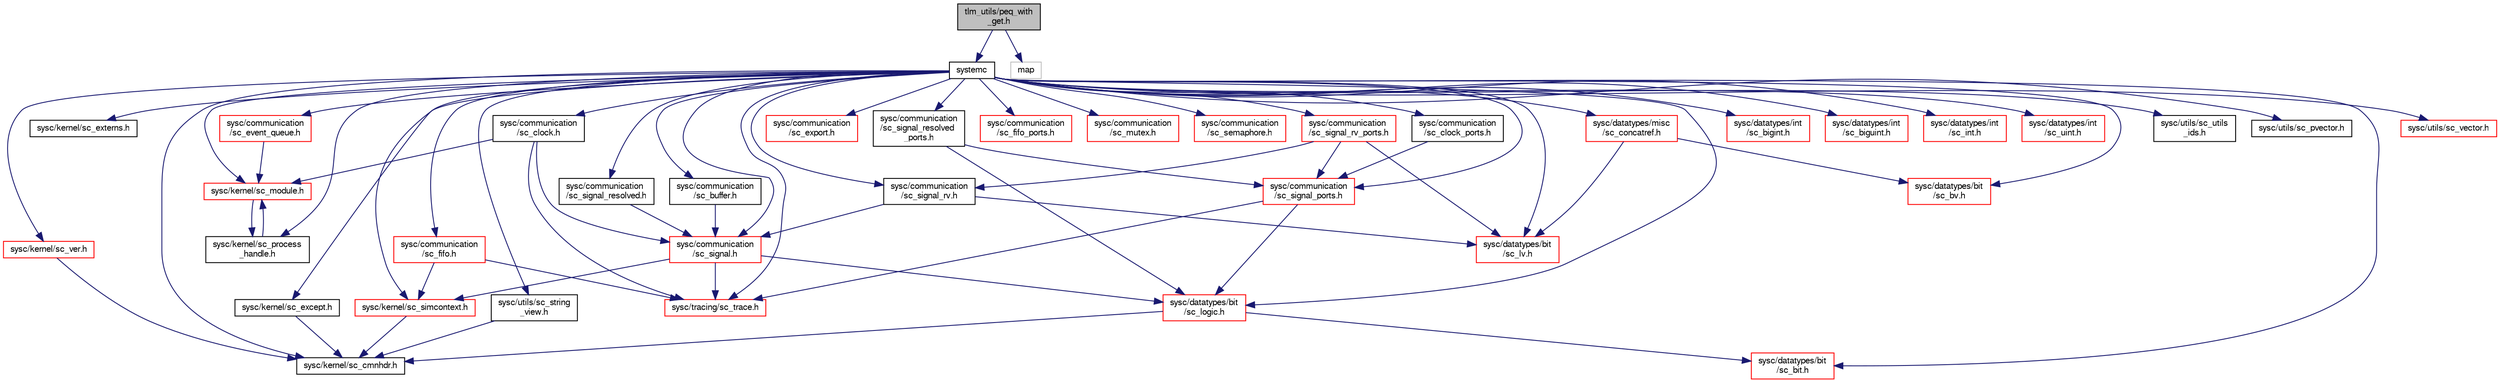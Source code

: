 digraph "tlm_utils/peq_with_get.h"
{
  edge [fontname="FreeSans",fontsize="10",labelfontname="FreeSans",labelfontsize="10"];
  node [fontname="FreeSans",fontsize="10",shape=record];
  Node0 [label="tlm_utils/peq_with\l_get.h",height=0.2,width=0.4,color="black", fillcolor="grey75", style="filled", fontcolor="black"];
  Node0 -> Node1 [color="midnightblue",fontsize="10",style="solid",fontname="FreeSans"];
  Node1 [label="systemc",height=0.2,width=0.4,color="black", fillcolor="white", style="filled",URL="/mnt/c/Users/fangk/Documents/hdl-playground/lib/systemc-2.3.3/objdir/docs/sysc/doxygen/systemc.tag$a00401.html"];
  Node1 -> Node2 [color="midnightblue",fontsize="10",style="solid",fontname="FreeSans"];
  Node2 [label="sysc/kernel/sc_cmnhdr.h",height=0.2,width=0.4,color="black", fillcolor="white", style="filled",URL="/mnt/c/Users/fangk/Documents/hdl-playground/lib/systemc-2.3.3/objdir/docs/sysc/doxygen/systemc.tag$a00224.html"];
  Node1 -> Node3 [color="midnightblue",fontsize="10",style="solid",fontname="FreeSans"];
  Node3 [label="sysc/kernel/sc_externs.h",height=0.2,width=0.4,color="black", fillcolor="white", style="filled",URL="/mnt/c/Users/fangk/Documents/hdl-playground/lib/systemc-2.3.3/objdir/docs/sysc/doxygen/systemc.tag$a00254.html"];
  Node1 -> Node4 [color="midnightblue",fontsize="10",style="solid",fontname="FreeSans"];
  Node4 [label="sysc/kernel/sc_except.h",height=0.2,width=0.4,color="black", fillcolor="white", style="filled",URL="/mnt/c/Users/fangk/Documents/hdl-playground/lib/systemc-2.3.3/objdir/docs/sysc/doxygen/systemc.tag$a00251.html"];
  Node4 -> Node2 [color="midnightblue",fontsize="10",style="solid",fontname="FreeSans"];
  Node1 -> Node5 [color="midnightblue",fontsize="10",style="solid",fontname="FreeSans"];
  Node5 [label="sysc/kernel/sc_module.h",height=0.2,width=0.4,color="red", fillcolor="white", style="filled",URL="/mnt/c/Users/fangk/Documents/hdl-playground/lib/systemc-2.3.3/objdir/docs/sysc/doxygen/systemc.tag$a00269.html"];
  Node5 -> Node38 [color="midnightblue",fontsize="10",style="solid",fontname="FreeSans"];
  Node38 [label="sysc/kernel/sc_process\l_handle.h",height=0.2,width=0.4,color="black", fillcolor="white", style="filled",URL="/mnt/c/Users/fangk/Documents/hdl-playground/lib/systemc-2.3.3/objdir/docs/sysc/doxygen/systemc.tag$a00296.html"];
  Node38 -> Node5 [color="midnightblue",fontsize="10",style="solid",fontname="FreeSans"];
  Node1 -> Node29 [color="midnightblue",fontsize="10",style="solid",fontname="FreeSans"];
  Node29 [label="sysc/kernel/sc_simcontext.h",height=0.2,width=0.4,color="red", fillcolor="white", style="filled",URL="/mnt/c/Users/fangk/Documents/hdl-playground/lib/systemc-2.3.3/objdir/docs/sysc/doxygen/systemc.tag$a00311.html"];
  Node29 -> Node2 [color="midnightblue",fontsize="10",style="solid",fontname="FreeSans"];
  Node1 -> Node38 [color="midnightblue",fontsize="10",style="solid",fontname="FreeSans"];
  Node1 -> Node40 [color="midnightblue",fontsize="10",style="solid",fontname="FreeSans"];
  Node40 [label="sysc/kernel/sc_ver.h",height=0.2,width=0.4,color="red", fillcolor="white", style="filled",URL="/mnt/c/Users/fangk/Documents/hdl-playground/lib/systemc-2.3.3/objdir/docs/sysc/doxygen/systemc.tag$a00332.html"];
  Node40 -> Node2 [color="midnightblue",fontsize="10",style="solid",fontname="FreeSans"];
  Node1 -> Node42 [color="midnightblue",fontsize="10",style="solid",fontname="FreeSans"];
  Node42 [label="sysc/communication\l/sc_buffer.h",height=0.2,width=0.4,color="black", fillcolor="white", style="filled",URL="/mnt/c/Users/fangk/Documents/hdl-playground/lib/systemc-2.3.3/objdir/docs/sysc/doxygen/systemc.tag$a00002.html"];
  Node42 -> Node43 [color="midnightblue",fontsize="10",style="solid",fontname="FreeSans"];
  Node43 [label="sysc/communication\l/sc_signal.h",height=0.2,width=0.4,color="red", fillcolor="white", style="filled",URL="/mnt/c/Users/fangk/Documents/hdl-playground/lib/systemc-2.3.3/objdir/docs/sysc/doxygen/systemc.tag$a00059.html"];
  Node43 -> Node29 [color="midnightblue",fontsize="10",style="solid",fontname="FreeSans"];
  Node43 -> Node34 [color="midnightblue",fontsize="10",style="solid",fontname="FreeSans"];
  Node34 [label="sysc/datatypes/bit\l/sc_logic.h",height=0.2,width=0.4,color="red", fillcolor="white", style="filled",URL="/mnt/c/Users/fangk/Documents/hdl-playground/lib/systemc-2.3.3/objdir/docs/sysc/doxygen/systemc.tag$a00098.html"];
  Node34 -> Node2 [color="midnightblue",fontsize="10",style="solid",fontname="FreeSans"];
  Node34 -> Node37 [color="midnightblue",fontsize="10",style="solid",fontname="FreeSans"];
  Node37 [label="sysc/datatypes/bit\l/sc_bit.h",height=0.2,width=0.4,color="red", fillcolor="white", style="filled",URL="/mnt/c/Users/fangk/Documents/hdl-playground/lib/systemc-2.3.3/objdir/docs/sysc/doxygen/systemc.tag$a00083.html"];
  Node43 -> Node48 [color="midnightblue",fontsize="10",style="solid",fontname="FreeSans"];
  Node48 [label="sysc/tracing/sc_trace.h",height=0.2,width=0.4,color="red", fillcolor="white", style="filled",URL="/mnt/c/Users/fangk/Documents/hdl-playground/lib/systemc-2.3.3/objdir/docs/sysc/doxygen/systemc.tag$a00341.html"];
  Node1 -> Node49 [color="midnightblue",fontsize="10",style="solid",fontname="FreeSans"];
  Node49 [label="sysc/communication\l/sc_clock.h",height=0.2,width=0.4,color="black", fillcolor="white", style="filled",URL="/mnt/c/Users/fangk/Documents/hdl-playground/lib/systemc-2.3.3/objdir/docs/sysc/doxygen/systemc.tag$a00005.html"];
  Node49 -> Node5 [color="midnightblue",fontsize="10",style="solid",fontname="FreeSans"];
  Node49 -> Node43 [color="midnightblue",fontsize="10",style="solid",fontname="FreeSans"];
  Node49 -> Node48 [color="midnightblue",fontsize="10",style="solid",fontname="FreeSans"];
  Node1 -> Node50 [color="midnightblue",fontsize="10",style="solid",fontname="FreeSans"];
  Node50 [label="sysc/communication\l/sc_clock_ports.h",height=0.2,width=0.4,color="black", fillcolor="white", style="filled",URL="/mnt/c/Users/fangk/Documents/hdl-playground/lib/systemc-2.3.3/objdir/docs/sysc/doxygen/systemc.tag$a00008.html"];
  Node50 -> Node51 [color="midnightblue",fontsize="10",style="solid",fontname="FreeSans"];
  Node51 [label="sysc/communication\l/sc_signal_ports.h",height=0.2,width=0.4,color="red", fillcolor="white", style="filled",URL="/mnt/c/Users/fangk/Documents/hdl-playground/lib/systemc-2.3.3/objdir/docs/sysc/doxygen/systemc.tag$a00065.html"];
  Node51 -> Node34 [color="midnightblue",fontsize="10",style="solid",fontname="FreeSans"];
  Node51 -> Node48 [color="midnightblue",fontsize="10",style="solid",fontname="FreeSans"];
  Node1 -> Node53 [color="midnightblue",fontsize="10",style="solid",fontname="FreeSans"];
  Node53 [label="sysc/communication\l/sc_event_queue.h",height=0.2,width=0.4,color="red", fillcolor="white", style="filled",URL="/mnt/c/Users/fangk/Documents/hdl-playground/lib/systemc-2.3.3/objdir/docs/sysc/doxygen/systemc.tag$a00017.html"];
  Node53 -> Node5 [color="midnightblue",fontsize="10",style="solid",fontname="FreeSans"];
  Node1 -> Node13 [color="midnightblue",fontsize="10",style="solid",fontname="FreeSans"];
  Node13 [label="sysc/communication\l/sc_export.h",height=0.2,width=0.4,color="red", fillcolor="white", style="filled",URL="/mnt/c/Users/fangk/Documents/hdl-playground/lib/systemc-2.3.3/objdir/docs/sysc/doxygen/systemc.tag$a00020.html"];
  Node1 -> Node54 [color="midnightblue",fontsize="10",style="solid",fontname="FreeSans"];
  Node54 [label="sysc/communication\l/sc_fifo.h",height=0.2,width=0.4,color="red", fillcolor="white", style="filled",URL="/mnt/c/Users/fangk/Documents/hdl-playground/lib/systemc-2.3.3/objdir/docs/sysc/doxygen/systemc.tag$a00023.html"];
  Node54 -> Node29 [color="midnightblue",fontsize="10",style="solid",fontname="FreeSans"];
  Node54 -> Node48 [color="midnightblue",fontsize="10",style="solid",fontname="FreeSans"];
  Node1 -> Node56 [color="midnightblue",fontsize="10",style="solid",fontname="FreeSans"];
  Node56 [label="sysc/communication\l/sc_fifo_ports.h",height=0.2,width=0.4,color="red", fillcolor="white", style="filled",URL="/mnt/c/Users/fangk/Documents/hdl-playground/lib/systemc-2.3.3/objdir/docs/sysc/doxygen/systemc.tag$a00029.html"];
  Node1 -> Node57 [color="midnightblue",fontsize="10",style="solid",fontname="FreeSans"];
  Node57 [label="sysc/communication\l/sc_mutex.h",height=0.2,width=0.4,color="red", fillcolor="white", style="filled",URL="/mnt/c/Users/fangk/Documents/hdl-playground/lib/systemc-2.3.3/objdir/docs/sysc/doxygen/systemc.tag$a00041.html"];
  Node1 -> Node59 [color="midnightblue",fontsize="10",style="solid",fontname="FreeSans"];
  Node59 [label="sysc/communication\l/sc_semaphore.h",height=0.2,width=0.4,color="red", fillcolor="white", style="filled",URL="/mnt/c/Users/fangk/Documents/hdl-playground/lib/systemc-2.3.3/objdir/docs/sysc/doxygen/systemc.tag$a00053.html"];
  Node1 -> Node43 [color="midnightblue",fontsize="10",style="solid",fontname="FreeSans"];
  Node1 -> Node51 [color="midnightblue",fontsize="10",style="solid",fontname="FreeSans"];
  Node1 -> Node61 [color="midnightblue",fontsize="10",style="solid",fontname="FreeSans"];
  Node61 [label="sysc/communication\l/sc_signal_resolved.h",height=0.2,width=0.4,color="black", fillcolor="white", style="filled",URL="/mnt/c/Users/fangk/Documents/hdl-playground/lib/systemc-2.3.3/objdir/docs/sysc/doxygen/systemc.tag$a00068.html"];
  Node61 -> Node43 [color="midnightblue",fontsize="10",style="solid",fontname="FreeSans"];
  Node1 -> Node62 [color="midnightblue",fontsize="10",style="solid",fontname="FreeSans"];
  Node62 [label="sysc/communication\l/sc_signal_resolved\l_ports.h",height=0.2,width=0.4,color="black", fillcolor="white", style="filled",URL="/mnt/c/Users/fangk/Documents/hdl-playground/lib/systemc-2.3.3/objdir/docs/sysc/doxygen/systemc.tag$a00071.html"];
  Node62 -> Node51 [color="midnightblue",fontsize="10",style="solid",fontname="FreeSans"];
  Node62 -> Node34 [color="midnightblue",fontsize="10",style="solid",fontname="FreeSans"];
  Node1 -> Node63 [color="midnightblue",fontsize="10",style="solid",fontname="FreeSans"];
  Node63 [label="sysc/communication\l/sc_signal_rv.h",height=0.2,width=0.4,color="black", fillcolor="white", style="filled",URL="/mnt/c/Users/fangk/Documents/hdl-playground/lib/systemc-2.3.3/objdir/docs/sysc/doxygen/systemc.tag$a00074.html"];
  Node63 -> Node43 [color="midnightblue",fontsize="10",style="solid",fontname="FreeSans"];
  Node63 -> Node64 [color="midnightblue",fontsize="10",style="solid",fontname="FreeSans"];
  Node64 [label="sysc/datatypes/bit\l/sc_lv.h",height=0.2,width=0.4,color="red", fillcolor="white", style="filled",URL="/mnt/c/Users/fangk/Documents/hdl-playground/lib/systemc-2.3.3/objdir/docs/sysc/doxygen/systemc.tag$a00101.html"];
  Node1 -> Node78 [color="midnightblue",fontsize="10",style="solid",fontname="FreeSans"];
  Node78 [label="sysc/communication\l/sc_signal_rv_ports.h",height=0.2,width=0.4,color="red", fillcolor="white", style="filled",URL="/mnt/c/Users/fangk/Documents/hdl-playground/lib/systemc-2.3.3/objdir/docs/sysc/doxygen/systemc.tag$a00077.html"];
  Node78 -> Node51 [color="midnightblue",fontsize="10",style="solid",fontname="FreeSans"];
  Node78 -> Node63 [color="midnightblue",fontsize="10",style="solid",fontname="FreeSans"];
  Node78 -> Node64 [color="midnightblue",fontsize="10",style="solid",fontname="FreeSans"];
  Node1 -> Node37 [color="midnightblue",fontsize="10",style="solid",fontname="FreeSans"];
  Node1 -> Node34 [color="midnightblue",fontsize="10",style="solid",fontname="FreeSans"];
  Node1 -> Node79 [color="midnightblue",fontsize="10",style="solid",fontname="FreeSans"];
  Node79 [label="sysc/datatypes/bit\l/sc_bv.h",height=0.2,width=0.4,color="red", fillcolor="white", style="filled",URL="/mnt/c/Users/fangk/Documents/hdl-playground/lib/systemc-2.3.3/objdir/docs/sysc/doxygen/systemc.tag$a00092.html"];
  Node1 -> Node64 [color="midnightblue",fontsize="10",style="solid",fontname="FreeSans"];
  Node1 -> Node80 [color="midnightblue",fontsize="10",style="solid",fontname="FreeSans"];
  Node80 [label="sysc/datatypes/int\l/sc_bigint.h",height=0.2,width=0.4,color="red", fillcolor="white", style="filled",URL="/mnt/c/Users/fangk/Documents/hdl-playground/lib/systemc-2.3.3/objdir/docs/sysc/doxygen/systemc.tag$a00176.html"];
  Node1 -> Node81 [color="midnightblue",fontsize="10",style="solid",fontname="FreeSans"];
  Node81 [label="sysc/datatypes/int\l/sc_biguint.h",height=0.2,width=0.4,color="red", fillcolor="white", style="filled",URL="/mnt/c/Users/fangk/Documents/hdl-playground/lib/systemc-2.3.3/objdir/docs/sysc/doxygen/systemc.tag$a00179.html"];
  Node1 -> Node82 [color="midnightblue",fontsize="10",style="solid",fontname="FreeSans"];
  Node82 [label="sysc/datatypes/int\l/sc_int.h",height=0.2,width=0.4,color="red", fillcolor="white", style="filled",URL="/mnt/c/Users/fangk/Documents/hdl-playground/lib/systemc-2.3.3/objdir/docs/sysc/doxygen/systemc.tag$a00182.html"];
  Node1 -> Node83 [color="midnightblue",fontsize="10",style="solid",fontname="FreeSans"];
  Node83 [label="sysc/datatypes/int\l/sc_uint.h",height=0.2,width=0.4,color="red", fillcolor="white", style="filled",URL="/mnt/c/Users/fangk/Documents/hdl-playground/lib/systemc-2.3.3/objdir/docs/sysc/doxygen/systemc.tag$a00206.html"];
  Node1 -> Node84 [color="midnightblue",fontsize="10",style="solid",fontname="FreeSans"];
  Node84 [label="sysc/datatypes/misc\l/sc_concatref.h",height=0.2,width=0.4,color="red", fillcolor="white", style="filled",URL="/mnt/c/Users/fangk/Documents/hdl-playground/lib/systemc-2.3.3/objdir/docs/sysc/doxygen/systemc.tag$a00215.html"];
  Node84 -> Node79 [color="midnightblue",fontsize="10",style="solid",fontname="FreeSans"];
  Node84 -> Node64 [color="midnightblue",fontsize="10",style="solid",fontname="FreeSans"];
  Node1 -> Node48 [color="midnightblue",fontsize="10",style="solid",fontname="FreeSans"];
  Node1 -> Node85 [color="midnightblue",fontsize="10",style="solid",fontname="FreeSans"];
  Node85 [label="sysc/utils/sc_utils\l_ids.h",height=0.2,width=0.4,color="black", fillcolor="white", style="filled",URL="/mnt/c/Users/fangk/Documents/hdl-playground/lib/systemc-2.3.3/objdir/docs/sysc/doxygen/systemc.tag$a00395.html"];
  Node1 -> Node86 [color="midnightblue",fontsize="10",style="solid",fontname="FreeSans"];
  Node86 [label="sysc/utils/sc_pvector.h",height=0.2,width=0.4,color="black", fillcolor="white", style="filled",URL="/mnt/c/Users/fangk/Documents/hdl-playground/lib/systemc-2.3.3/objdir/docs/sysc/doxygen/systemc.tag$a00371.html"];
  Node1 -> Node87 [color="midnightblue",fontsize="10",style="solid",fontname="FreeSans"];
  Node87 [label="sysc/utils/sc_string\l_view.h",height=0.2,width=0.4,color="black", fillcolor="white", style="filled",URL="/mnt/c/Users/fangk/Documents/hdl-playground/lib/systemc-2.3.3/objdir/docs/sysc/doxygen/systemc.tag$a00386.html"];
  Node87 -> Node2 [color="midnightblue",fontsize="10",style="solid",fontname="FreeSans"];
  Node1 -> Node88 [color="midnightblue",fontsize="10",style="solid",fontname="FreeSans"];
  Node88 [label="sysc/utils/sc_vector.h",height=0.2,width=0.4,color="red", fillcolor="white", style="filled",URL="/mnt/c/Users/fangk/Documents/hdl-playground/lib/systemc-2.3.3/objdir/docs/sysc/doxygen/systemc.tag$a00398.html"];
  Node0 -> Node89 [color="midnightblue",fontsize="10",style="solid",fontname="FreeSans"];
  Node89 [label="map",height=0.2,width=0.4,color="grey75", fillcolor="white", style="filled"];
}
